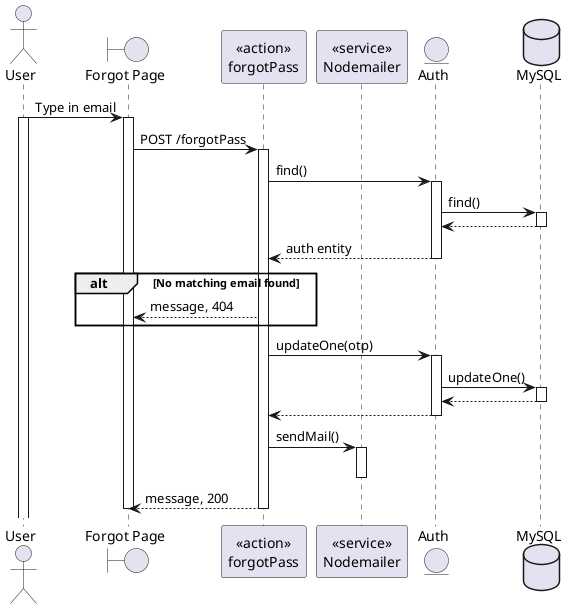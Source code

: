 @startuml
actor User
boundary "Forgot Page" as Client
participant "<<action>>\nforgotPass" as Controller
participant "<<service>>\nNodemailer" as mail
entity "Auth" as Model
database "MySQL" as DB

User -> Client: Type in email
activate User
activate Client

Client -> Controller: POST /forgotPass
activate Controller
Controller -> Model: find()
activate Model
Model -> DB: find()
activate DB
DB --> Model
deactivate DB
Model --> Controller: auth entity
deactivate Model
alt No matching email found
    Controller --> Client: message, 404
end
Controller -> Model: updateOne(otp)
activate Model
Model -> DB: updateOne()
activate DB
DB --> Model
deactivate DB
Model --> Controller
deactivate Model
Controller -> mail: sendMail()
activate mail
deactivate mail
Controller --> Client: message, 200
deactivate Controller
    
deactivate Client




@enduml
